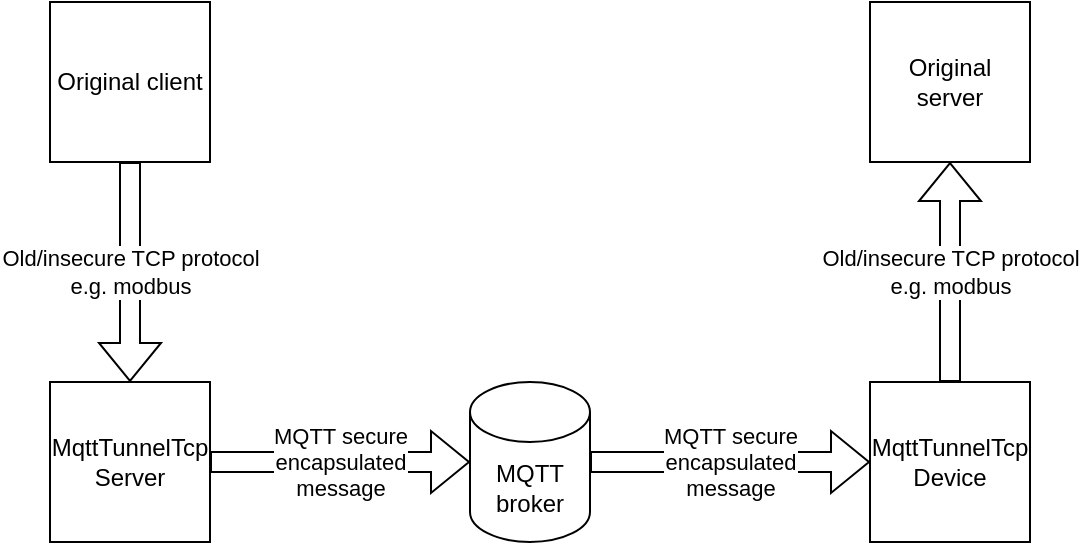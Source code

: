 <mxfile version="20.0.1" type="github">
  <diagram id="oelvePmYZkdGCveeSNbR" name="Page-1">
    <mxGraphModel dx="1038" dy="556" grid="1" gridSize="10" guides="1" tooltips="1" connect="1" arrows="1" fold="1" page="1" pageScale="1" pageWidth="827" pageHeight="1169" math="0" shadow="0">
      <root>
        <mxCell id="0" />
        <mxCell id="1" parent="0" />
        <mxCell id="GN0M2vtTz4O2_e-BDMKb-1" value="&lt;div&gt;Original client&lt;/div&gt;" style="whiteSpace=wrap;html=1;aspect=fixed;" parent="1" vertex="1">
          <mxGeometry x="40" y="40" width="80" height="80" as="geometry" />
        </mxCell>
        <mxCell id="GN0M2vtTz4O2_e-BDMKb-2" value="Original server" style="whiteSpace=wrap;html=1;aspect=fixed;" parent="1" vertex="1">
          <mxGeometry x="450" y="40" width="80" height="80" as="geometry" />
        </mxCell>
        <mxCell id="GN0M2vtTz4O2_e-BDMKb-3" value="&lt;div&gt;Old/insecure TCP protocol&lt;/div&gt;&lt;div&gt;e.g. modbus&lt;/div&gt;" style="endArrow=classic;html=1;rounded=0;shape=flexArrow;exitX=0.5;exitY=1;exitDx=0;exitDy=0;" parent="1" source="GN0M2vtTz4O2_e-BDMKb-1" target="1y3V3sCusoL3s1kWGE4b-2" edge="1">
          <mxGeometry width="50" height="50" relative="1" as="geometry">
            <mxPoint x="390" y="320" as="sourcePoint" />
            <mxPoint x="120" y="330" as="targetPoint" />
          </mxGeometry>
        </mxCell>
        <mxCell id="1y3V3sCusoL3s1kWGE4b-1" value="MQTT broker" style="shape=cylinder3;whiteSpace=wrap;html=1;boundedLbl=1;backgroundOutline=1;size=15;" parent="1" vertex="1">
          <mxGeometry x="250" y="230" width="60" height="80" as="geometry" />
        </mxCell>
        <mxCell id="1y3V3sCusoL3s1kWGE4b-2" value="&lt;div&gt;MqttTunnelTcp&lt;/div&gt;&lt;div&gt;Server&lt;/div&gt;" style="whiteSpace=wrap;html=1;aspect=fixed;" parent="1" vertex="1">
          <mxGeometry x="40" y="230" width="80" height="80" as="geometry" />
        </mxCell>
        <mxCell id="1y3V3sCusoL3s1kWGE4b-3" value="&lt;div&gt;MQTT secure&lt;br&gt;&lt;/div&gt;&lt;div&gt;encapsulated&lt;/div&gt;&lt;div&gt;message&lt;br&gt;&lt;/div&gt;" style="endArrow=classic;html=1;rounded=0;shape=flexArrow;exitX=1;exitY=0.5;exitDx=0;exitDy=0;entryX=0;entryY=0.5;entryDx=0;entryDy=0;entryPerimeter=0;" parent="1" source="1y3V3sCusoL3s1kWGE4b-2" target="1y3V3sCusoL3s1kWGE4b-1" edge="1">
          <mxGeometry width="50" height="50" relative="1" as="geometry">
            <mxPoint x="90" y="130" as="sourcePoint" />
            <mxPoint x="90" y="240" as="targetPoint" />
          </mxGeometry>
        </mxCell>
        <mxCell id="1y3V3sCusoL3s1kWGE4b-4" value="&lt;div&gt;MqttTunnelTcp&lt;/div&gt;&lt;div&gt;Device&lt;br&gt;&lt;/div&gt;" style="whiteSpace=wrap;html=1;aspect=fixed;" parent="1" vertex="1">
          <mxGeometry x="450" y="230" width="80" height="80" as="geometry" />
        </mxCell>
        <mxCell id="1y3V3sCusoL3s1kWGE4b-5" value="&lt;div&gt;MQTT secure&lt;br&gt;&lt;/div&gt;&lt;div&gt;encapsulated&lt;/div&gt;&lt;div&gt;message&lt;br&gt;&lt;/div&gt;" style="endArrow=classic;html=1;rounded=0;shape=flexArrow;exitX=1;exitY=0.5;exitDx=0;exitDy=0;entryX=0;entryY=0.5;entryDx=0;entryDy=0;exitPerimeter=0;" parent="1" source="1y3V3sCusoL3s1kWGE4b-1" target="1y3V3sCusoL3s1kWGE4b-4" edge="1">
          <mxGeometry width="50" height="50" relative="1" as="geometry">
            <mxPoint x="320" y="360" as="sourcePoint" />
            <mxPoint x="450" y="360" as="targetPoint" />
          </mxGeometry>
        </mxCell>
        <mxCell id="1y3V3sCusoL3s1kWGE4b-6" value="&lt;div&gt;Old/insecure TCP protocol&lt;/div&gt;&lt;div&gt;e.g. modbus&lt;/div&gt;" style="endArrow=classic;html=1;rounded=0;shape=flexArrow;exitX=0.5;exitY=0;exitDx=0;exitDy=0;entryX=0.5;entryY=1;entryDx=0;entryDy=0;" parent="1" source="1y3V3sCusoL3s1kWGE4b-4" target="GN0M2vtTz4O2_e-BDMKb-2" edge="1">
          <mxGeometry width="50" height="50" relative="1" as="geometry">
            <mxPoint x="90" y="130" as="sourcePoint" />
            <mxPoint x="90" y="240" as="targetPoint" />
          </mxGeometry>
        </mxCell>
      </root>
    </mxGraphModel>
  </diagram>
</mxfile>
